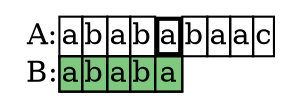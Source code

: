 graph g{
    node[shape=plaintext fillcolor=white colorscheme=accent8 ];
    a[
        label=< <TABLE CELLBORDER="1" BORDER="0" CELLSPACING="0" CELLPADDING="0">
            <tr>
                <td border="0">A:</td>
                <td >a</td>;
<td >b</td>;
<td >a</td>;
<td >b</td>;
<td border="2">a</td>;
<td >b</td>;
<td >a</td>;
<td >a</td>;
<td >c</td>;
            </tr>
            <tr>
                <td border="0">B:</td>
                
<td bgcolor="1">a</td>;
<td bgcolor="1">b</td>;
<td bgcolor="1">a</td>;
<td bgcolor="1">b</td>;
<td bgcolor="1">a</td>;
            </tr>
        </TABLE> >
    ]
}